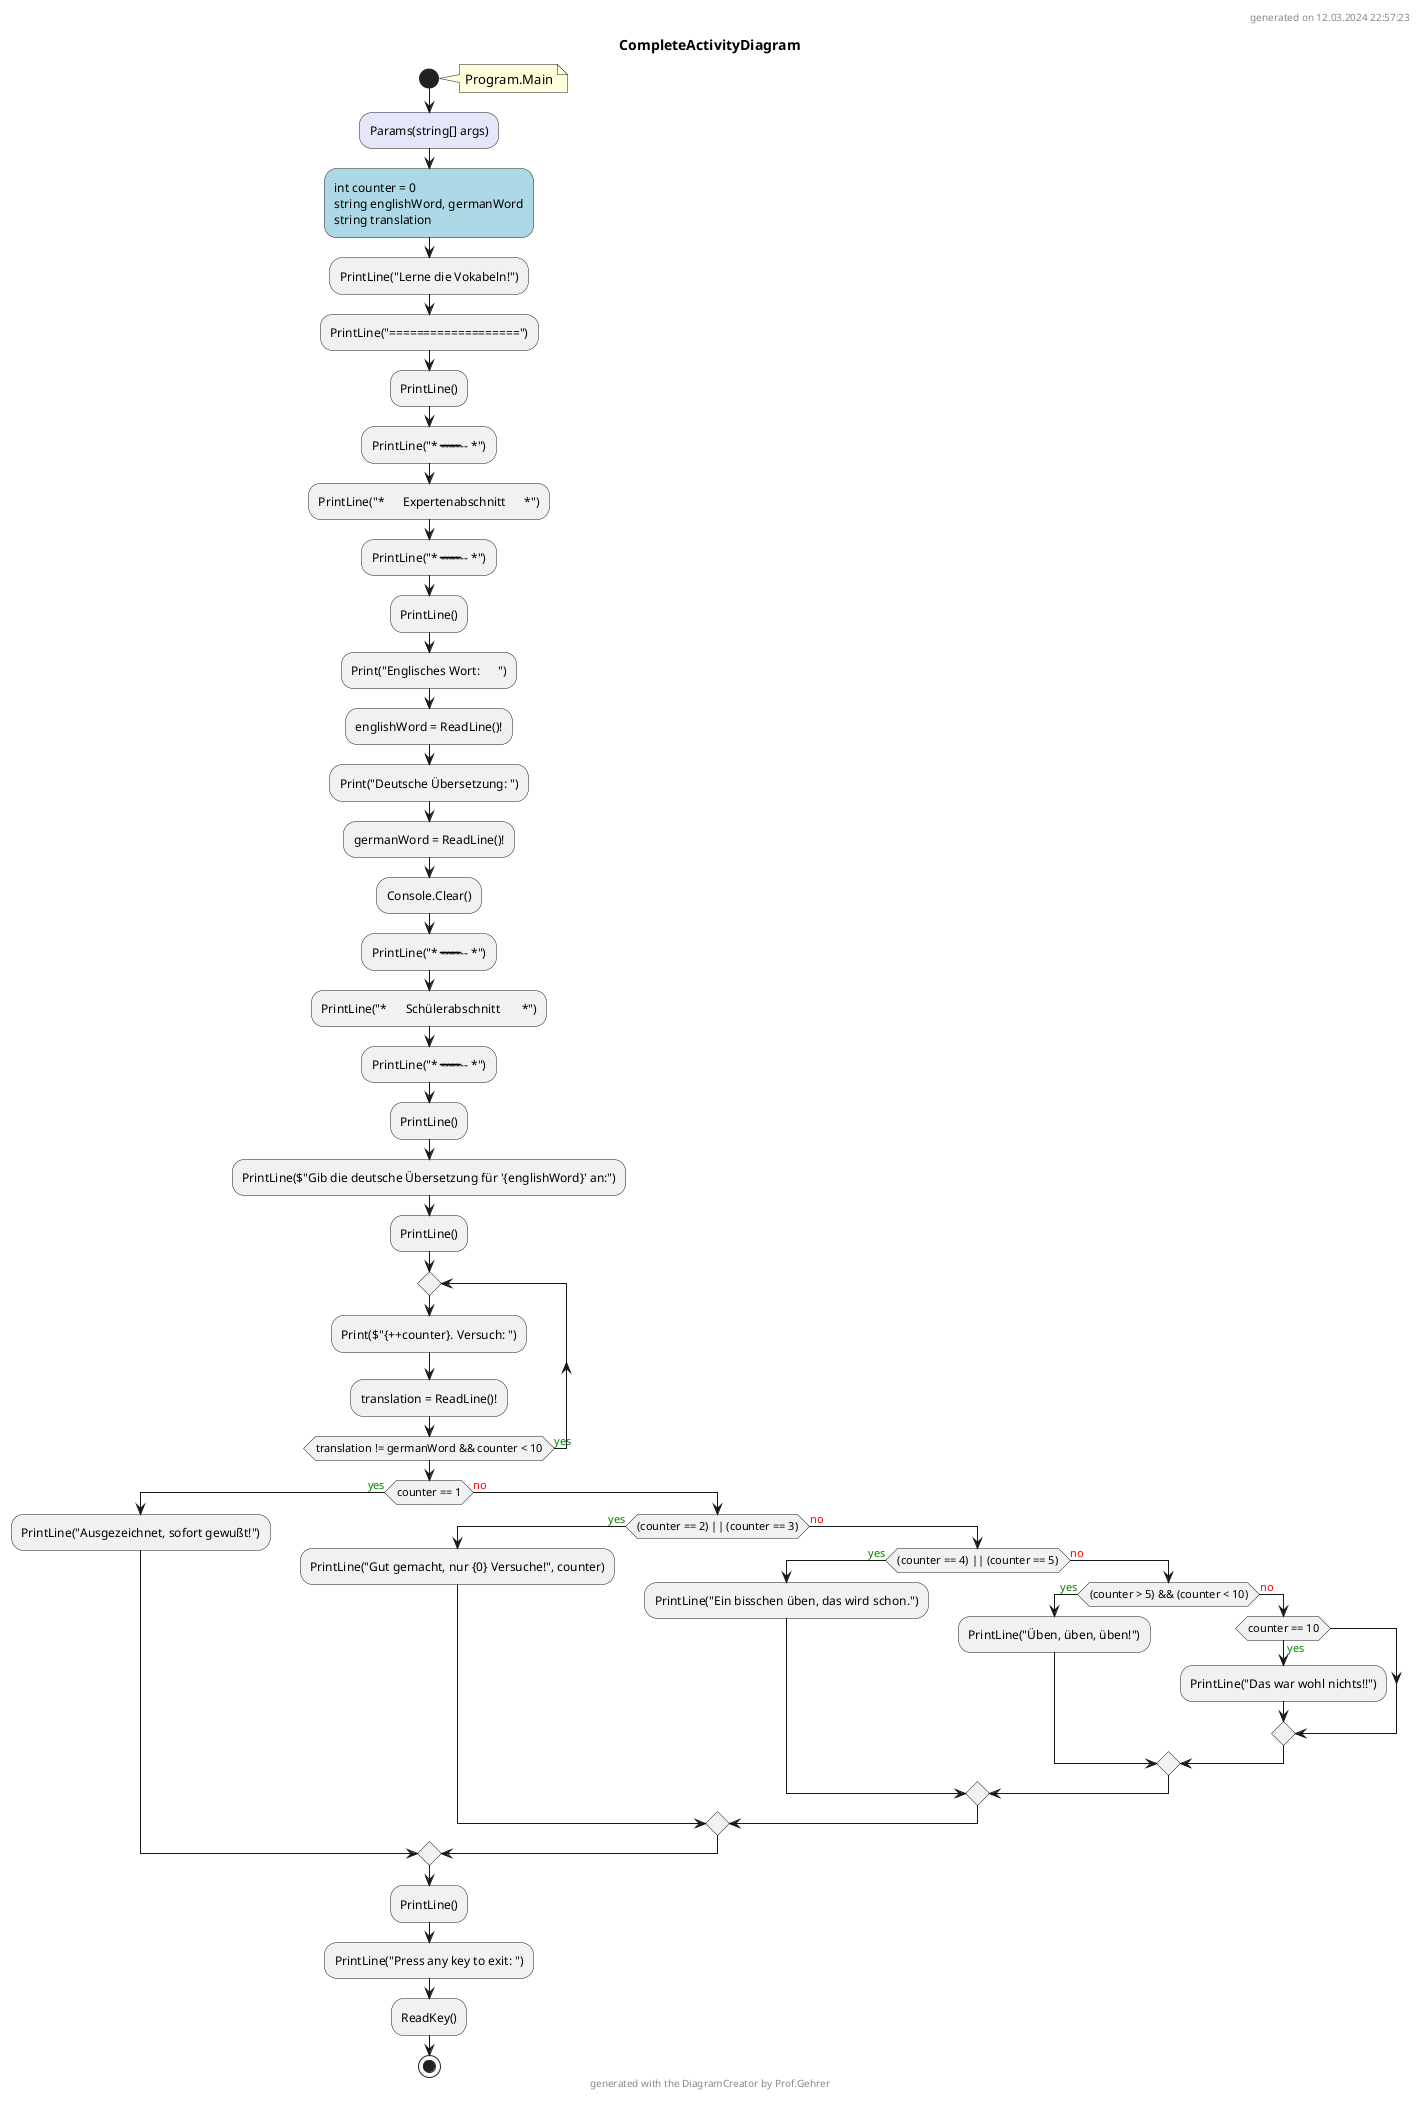 @startuml CompleteActivityDiagram
header
generated on 12.03.2024 22:57:23
end header
title CompleteActivityDiagram
start
note right:  Program.Main
#Lavender:Params(string[] args);
#LightBlue:int counter = 0
string englishWord, germanWord
string translation;
:PrintLine("Lerne die Vokabeln!");
:PrintLine("===================");
:PrintLine();
:PrintLine("* --------------------------- *");
:PrintLine("*      Expertenabschnitt      *");
:PrintLine("* --------------------------- *");
:PrintLine();
:Print("Englisches Wort:      ");
:englishWord = ReadLine()!;
:Print("Deutsche Übersetzung: ");
:germanWord = ReadLine()!;
:Console.Clear();
:PrintLine("* --------------------------- *");
:PrintLine("*      Schülerabschnitt       *");
:PrintLine("* --------------------------- *");
:PrintLine();
:PrintLine($"Gib die deutsche Übersetzung für '{englishWord}' an:");
:PrintLine();
repeat
    :Print($"{++counter}. Versuch: ");
    :translation = ReadLine()!;
repeat while (translation != germanWord && counter < 10) is (<color:green>yes)
if (counter == 1) then (<color:green>yes)
    :PrintLine("Ausgezeichnet, sofort gewußt!");
  else (<color:red>no)
    if ((counter == 2) || (counter == 3)) then (<color:green>yes)
        :PrintLine("Gut gemacht, nur {0} Versuche!", counter);
      else (<color:red>no)
        if ((counter == 4) || (counter == 5)) then (<color:green>yes)
            :PrintLine("Ein bisschen üben, das wird schon.");
          else (<color:red>no)
            if ((counter > 5) && (counter < 10)) then (<color:green>yes)
                :PrintLine("Üben, üben, üben!");
              else (<color:red>no)
                if (counter == 10) then (<color:green>yes)
                    :PrintLine("Das war wohl nichts!!");
                endif
            endif
        endif
    endif
endif
:PrintLine();
:PrintLine("Press any key to exit: ");
:ReadKey();
stop
footer
generated with the DiagramCreator by Prof.Gehrer
end footer
@enduml
